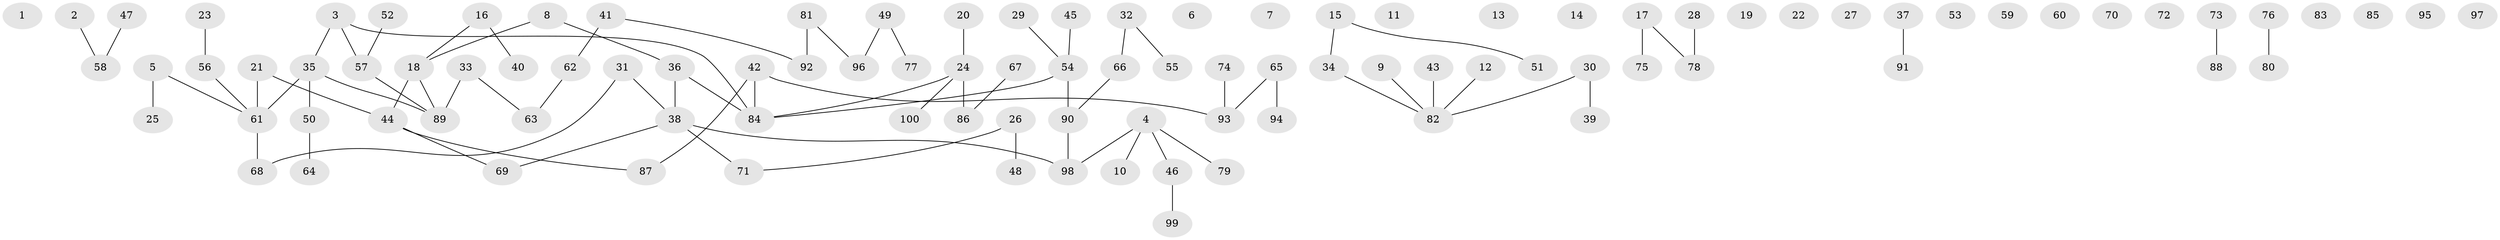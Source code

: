 // Generated by graph-tools (version 1.1) at 2025/33/03/09/25 02:33:57]
// undirected, 100 vertices, 82 edges
graph export_dot {
graph [start="1"]
  node [color=gray90,style=filled];
  1;
  2;
  3;
  4;
  5;
  6;
  7;
  8;
  9;
  10;
  11;
  12;
  13;
  14;
  15;
  16;
  17;
  18;
  19;
  20;
  21;
  22;
  23;
  24;
  25;
  26;
  27;
  28;
  29;
  30;
  31;
  32;
  33;
  34;
  35;
  36;
  37;
  38;
  39;
  40;
  41;
  42;
  43;
  44;
  45;
  46;
  47;
  48;
  49;
  50;
  51;
  52;
  53;
  54;
  55;
  56;
  57;
  58;
  59;
  60;
  61;
  62;
  63;
  64;
  65;
  66;
  67;
  68;
  69;
  70;
  71;
  72;
  73;
  74;
  75;
  76;
  77;
  78;
  79;
  80;
  81;
  82;
  83;
  84;
  85;
  86;
  87;
  88;
  89;
  90;
  91;
  92;
  93;
  94;
  95;
  96;
  97;
  98;
  99;
  100;
  2 -- 58;
  3 -- 35;
  3 -- 57;
  3 -- 84;
  4 -- 10;
  4 -- 46;
  4 -- 79;
  4 -- 98;
  5 -- 25;
  5 -- 61;
  8 -- 18;
  8 -- 36;
  9 -- 82;
  12 -- 82;
  15 -- 34;
  15 -- 51;
  16 -- 18;
  16 -- 40;
  17 -- 75;
  17 -- 78;
  18 -- 44;
  18 -- 89;
  20 -- 24;
  21 -- 44;
  21 -- 61;
  23 -- 56;
  24 -- 84;
  24 -- 86;
  24 -- 100;
  26 -- 48;
  26 -- 71;
  28 -- 78;
  29 -- 54;
  30 -- 39;
  30 -- 82;
  31 -- 38;
  31 -- 68;
  32 -- 55;
  32 -- 66;
  33 -- 63;
  33 -- 89;
  34 -- 82;
  35 -- 50;
  35 -- 61;
  35 -- 89;
  36 -- 38;
  36 -- 84;
  37 -- 91;
  38 -- 69;
  38 -- 71;
  38 -- 98;
  41 -- 62;
  41 -- 92;
  42 -- 84;
  42 -- 87;
  42 -- 93;
  43 -- 82;
  44 -- 69;
  44 -- 87;
  45 -- 54;
  46 -- 99;
  47 -- 58;
  49 -- 77;
  49 -- 96;
  50 -- 64;
  52 -- 57;
  54 -- 84;
  54 -- 90;
  56 -- 61;
  57 -- 89;
  61 -- 68;
  62 -- 63;
  65 -- 93;
  65 -- 94;
  66 -- 90;
  67 -- 86;
  73 -- 88;
  74 -- 93;
  76 -- 80;
  81 -- 92;
  81 -- 96;
  90 -- 98;
}
